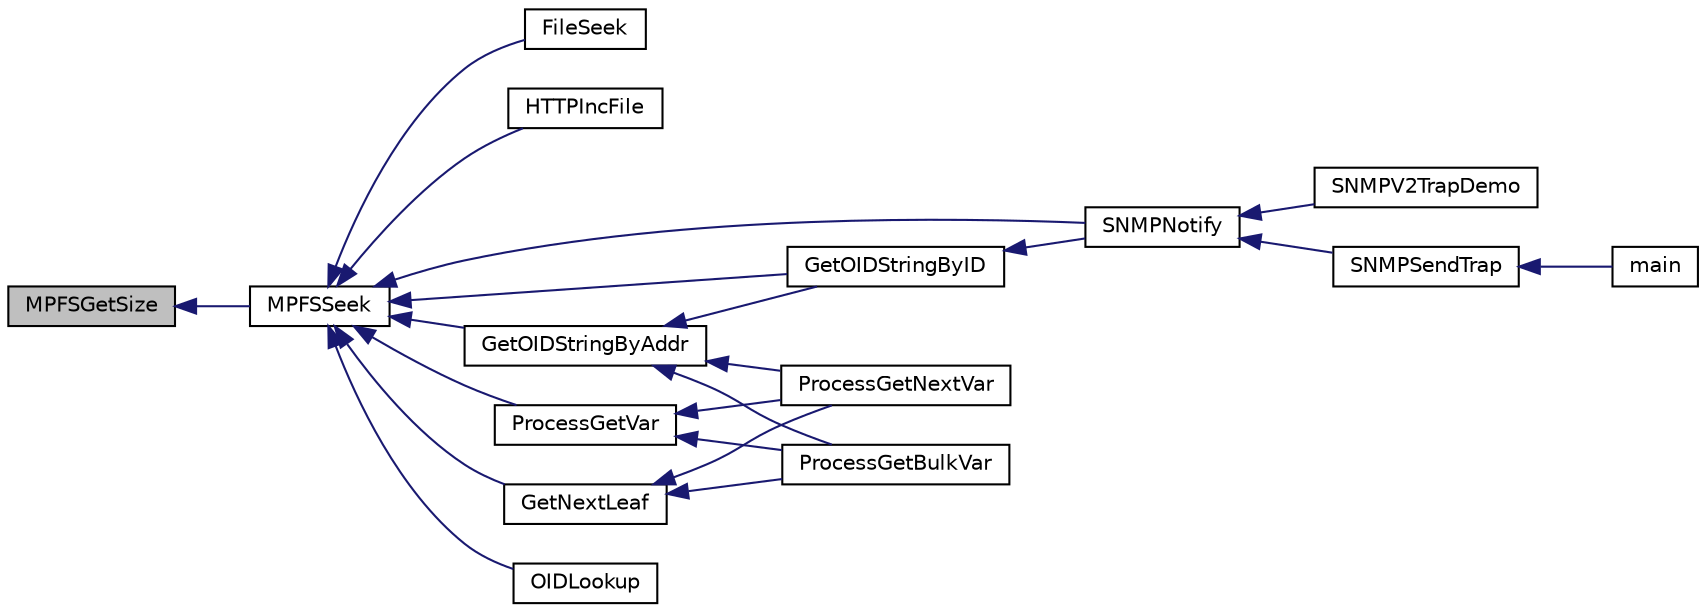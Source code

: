 digraph "MPFSGetSize"
{
  edge [fontname="Helvetica",fontsize="10",labelfontname="Helvetica",labelfontsize="10"];
  node [fontname="Helvetica",fontsize="10",shape=record];
  rankdir="LR";
  Node1 [label="MPFSGetSize",height=0.2,width=0.4,color="black", fillcolor="grey75", style="filled", fontcolor="black"];
  Node1 -> Node2 [dir="back",color="midnightblue",fontsize="10",style="solid",fontname="Helvetica"];
  Node2 [label="MPFSSeek",height=0.2,width=0.4,color="black", fillcolor="white", style="filled",URL="$_m_p_f_s2_8c.html#aa7554eb69c3ee75485332ea232867e88"];
  Node2 -> Node3 [dir="back",color="midnightblue",fontsize="10",style="solid",fontname="Helvetica"];
  Node3 [label="FileSeek",height=0.2,width=0.4,color="black", fillcolor="white", style="filled",URL="$_file_system_8c.html#a3125bcf58f339ee61661f4df158c94f4"];
  Node2 -> Node4 [dir="back",color="midnightblue",fontsize="10",style="solid",fontname="Helvetica"];
  Node4 [label="HTTPIncFile",height=0.2,width=0.4,color="black", fillcolor="white", style="filled",URL="$_h_t_t_p2_8c.html#a84ac1770d087ee81a24b9793b0f9ebac"];
  Node2 -> Node5 [dir="back",color="midnightblue",fontsize="10",style="solid",fontname="Helvetica"];
  Node5 [label="SNMPNotify",height=0.2,width=0.4,color="black", fillcolor="white", style="filled",URL="$_s_n_m_p_8c.html#a16e8b58a42a315779a1a8ed3751d852e"];
  Node5 -> Node6 [dir="back",color="midnightblue",fontsize="10",style="solid",fontname="Helvetica"];
  Node6 [label="SNMPV2TrapDemo",height=0.2,width=0.4,color="black", fillcolor="white", style="filled",URL="$_main_demo_8h.html#a7749ce2ce6712a29fad2cb9ab17a28a8"];
  Node5 -> Node7 [dir="back",color="midnightblue",fontsize="10",style="solid",fontname="Helvetica"];
  Node7 [label="SNMPSendTrap",height=0.2,width=0.4,color="black", fillcolor="white", style="filled",URL="$_custom_s_n_m_p_app_8c.html#aa00e26956b5144490e5129c412fc9f12"];
  Node7 -> Node8 [dir="back",color="midnightblue",fontsize="10",style="solid",fontname="Helvetica"];
  Node8 [label="main",height=0.2,width=0.4,color="black", fillcolor="white", style="filled",URL="$_main_demo_8c.html#a6288eba0f8e8ad3ab1544ad731eb7667"];
  Node2 -> Node9 [dir="back",color="midnightblue",fontsize="10",style="solid",fontname="Helvetica"];
  Node9 [label="GetOIDStringByID",height=0.2,width=0.4,color="black", fillcolor="white", style="filled",URL="$_s_n_m_p_8c.html#a2951937eca6dab2b6e94d77c7f261810"];
  Node9 -> Node5 [dir="back",color="midnightblue",fontsize="10",style="solid",fontname="Helvetica"];
  Node2 -> Node10 [dir="back",color="midnightblue",fontsize="10",style="solid",fontname="Helvetica"];
  Node10 [label="GetOIDStringByAddr",height=0.2,width=0.4,color="black", fillcolor="white", style="filled",URL="$_s_n_m_p_8c.html#abab121d85682f88742de71e09f666826"];
  Node10 -> Node9 [dir="back",color="midnightblue",fontsize="10",style="solid",fontname="Helvetica"];
  Node10 -> Node11 [dir="back",color="midnightblue",fontsize="10",style="solid",fontname="Helvetica"];
  Node11 [label="ProcessGetNextVar",height=0.2,width=0.4,color="black", fillcolor="white", style="filled",URL="$_s_n_m_p_8c.html#a5038b9575e8c8fcf600887de6ec1a752"];
  Node10 -> Node12 [dir="back",color="midnightblue",fontsize="10",style="solid",fontname="Helvetica"];
  Node12 [label="ProcessGetBulkVar",height=0.2,width=0.4,color="black", fillcolor="white", style="filled",URL="$_s_n_m_p_8c.html#ab94606b17c8c5a57807244e15e7039f7"];
  Node2 -> Node13 [dir="back",color="midnightblue",fontsize="10",style="solid",fontname="Helvetica"];
  Node13 [label="ProcessGetVar",height=0.2,width=0.4,color="black", fillcolor="white", style="filled",URL="$_s_n_m_p_8c.html#acf0bec2d8ca8cc891c42d97cfe41a65b"];
  Node13 -> Node11 [dir="back",color="midnightblue",fontsize="10",style="solid",fontname="Helvetica"];
  Node13 -> Node12 [dir="back",color="midnightblue",fontsize="10",style="solid",fontname="Helvetica"];
  Node2 -> Node14 [dir="back",color="midnightblue",fontsize="10",style="solid",fontname="Helvetica"];
  Node14 [label="OIDLookup",height=0.2,width=0.4,color="black", fillcolor="white", style="filled",URL="$_s_n_m_p_8c.html#a52ab93003dde8f3ea310988a944df188"];
  Node2 -> Node15 [dir="back",color="midnightblue",fontsize="10",style="solid",fontname="Helvetica"];
  Node15 [label="GetNextLeaf",height=0.2,width=0.4,color="black", fillcolor="white", style="filled",URL="$_s_n_m_p_8c.html#acbbaeda503a3af37adb704c44e238ee2"];
  Node15 -> Node11 [dir="back",color="midnightblue",fontsize="10",style="solid",fontname="Helvetica"];
  Node15 -> Node12 [dir="back",color="midnightblue",fontsize="10",style="solid",fontname="Helvetica"];
}
